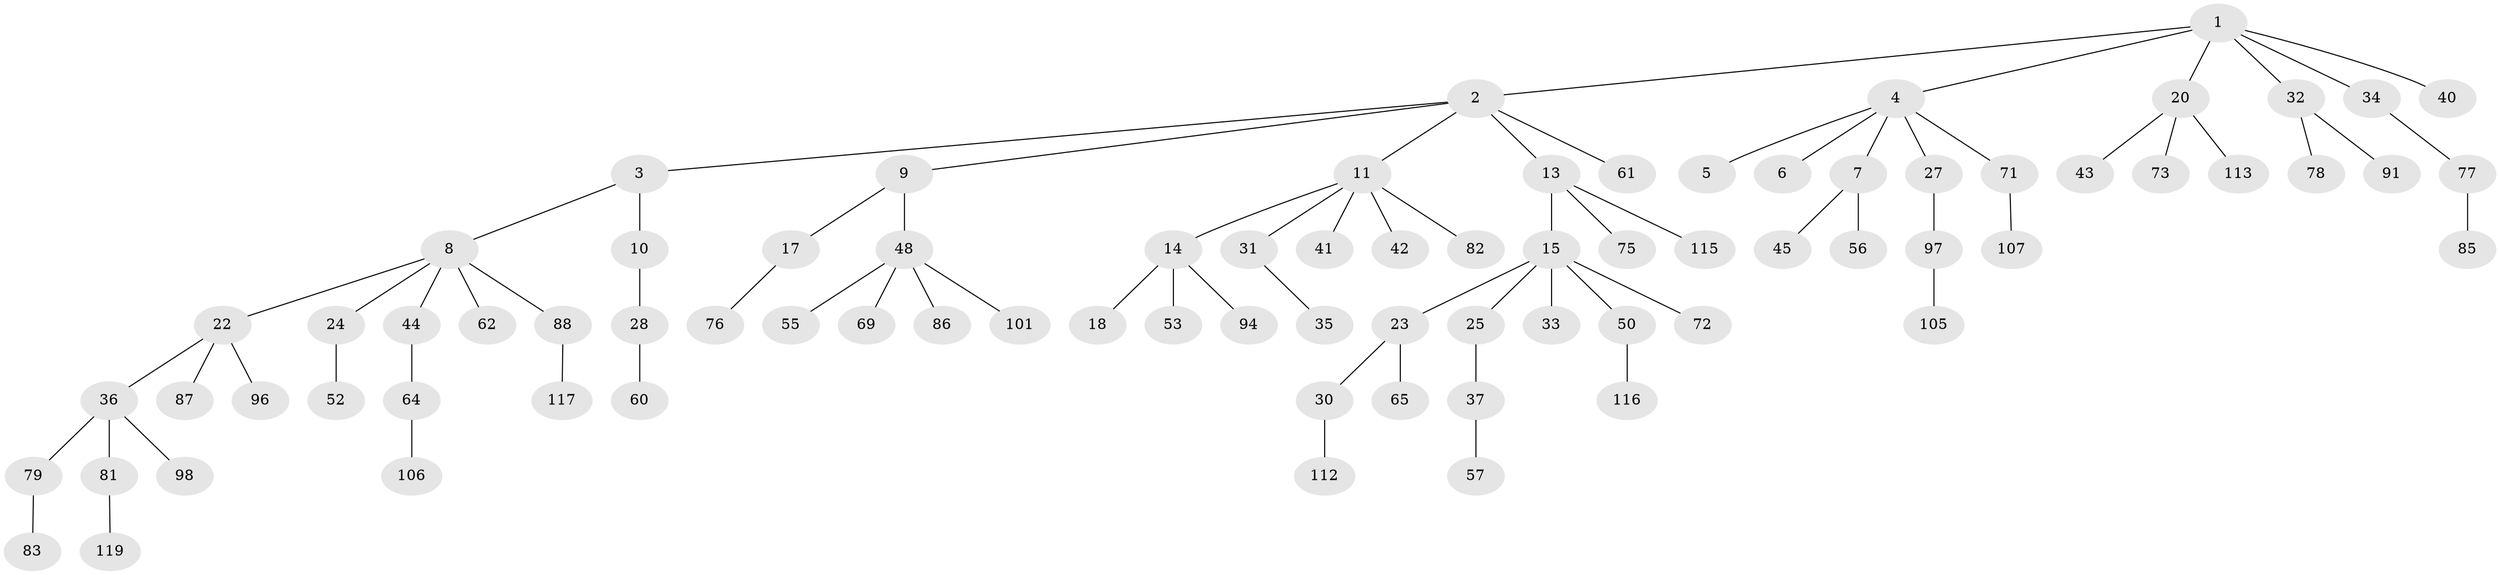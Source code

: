 // Generated by graph-tools (version 1.1) at 2025/24/03/03/25 07:24:06]
// undirected, 80 vertices, 79 edges
graph export_dot {
graph [start="1"]
  node [color=gray90,style=filled];
  1 [super="+21"];
  2 [super="+29"];
  3;
  4 [super="+74"];
  5 [super="+104"];
  6;
  7 [super="+19"];
  8 [super="+12"];
  9 [super="+118"];
  10 [super="+114"];
  11 [super="+68"];
  13 [super="+47"];
  14 [super="+26"];
  15 [super="+16"];
  17 [super="+89"];
  18 [super="+51"];
  20 [super="+38"];
  22 [super="+39"];
  23;
  24 [super="+70"];
  25;
  27;
  28 [super="+92"];
  30 [super="+59"];
  31 [super="+63"];
  32 [super="+111"];
  33;
  34 [super="+54"];
  35;
  36;
  37 [super="+46"];
  40;
  41;
  42 [super="+66"];
  43;
  44;
  45 [super="+67"];
  48 [super="+49"];
  50 [super="+95"];
  52;
  53 [super="+58"];
  55;
  56;
  57;
  60 [super="+102"];
  61;
  62 [super="+108"];
  64;
  65;
  69;
  71 [super="+84"];
  72;
  73;
  75 [super="+100"];
  76;
  77 [super="+110"];
  78;
  79 [super="+80"];
  81 [super="+99"];
  82 [super="+93"];
  83;
  85 [super="+90"];
  86 [super="+103"];
  87 [super="+109"];
  88;
  91;
  94;
  96;
  97;
  98;
  101;
  105;
  106;
  107;
  112;
  113;
  115;
  116;
  117;
  119;
  1 -- 2;
  1 -- 4;
  1 -- 20;
  1 -- 32;
  1 -- 34;
  1 -- 40;
  2 -- 3;
  2 -- 9;
  2 -- 11;
  2 -- 13;
  2 -- 61;
  3 -- 8;
  3 -- 10;
  4 -- 5;
  4 -- 6;
  4 -- 7;
  4 -- 27;
  4 -- 71;
  7 -- 56;
  7 -- 45;
  8 -- 22;
  8 -- 24;
  8 -- 44;
  8 -- 88;
  8 -- 62;
  9 -- 17;
  9 -- 48;
  10 -- 28;
  11 -- 14;
  11 -- 31;
  11 -- 41;
  11 -- 42;
  11 -- 82;
  13 -- 15;
  13 -- 75;
  13 -- 115;
  14 -- 18;
  14 -- 94;
  14 -- 53;
  15 -- 23;
  15 -- 25;
  15 -- 33;
  15 -- 72;
  15 -- 50;
  17 -- 76;
  20 -- 43;
  20 -- 73;
  20 -- 113;
  22 -- 36;
  22 -- 96;
  22 -- 87;
  23 -- 30;
  23 -- 65;
  24 -- 52;
  25 -- 37;
  27 -- 97;
  28 -- 60;
  30 -- 112;
  31 -- 35;
  32 -- 78;
  32 -- 91;
  34 -- 77;
  36 -- 79;
  36 -- 81;
  36 -- 98;
  37 -- 57;
  44 -- 64;
  48 -- 55;
  48 -- 69;
  48 -- 101;
  48 -- 86;
  50 -- 116;
  64 -- 106;
  71 -- 107;
  77 -- 85;
  79 -- 83;
  81 -- 119;
  88 -- 117;
  97 -- 105;
}
